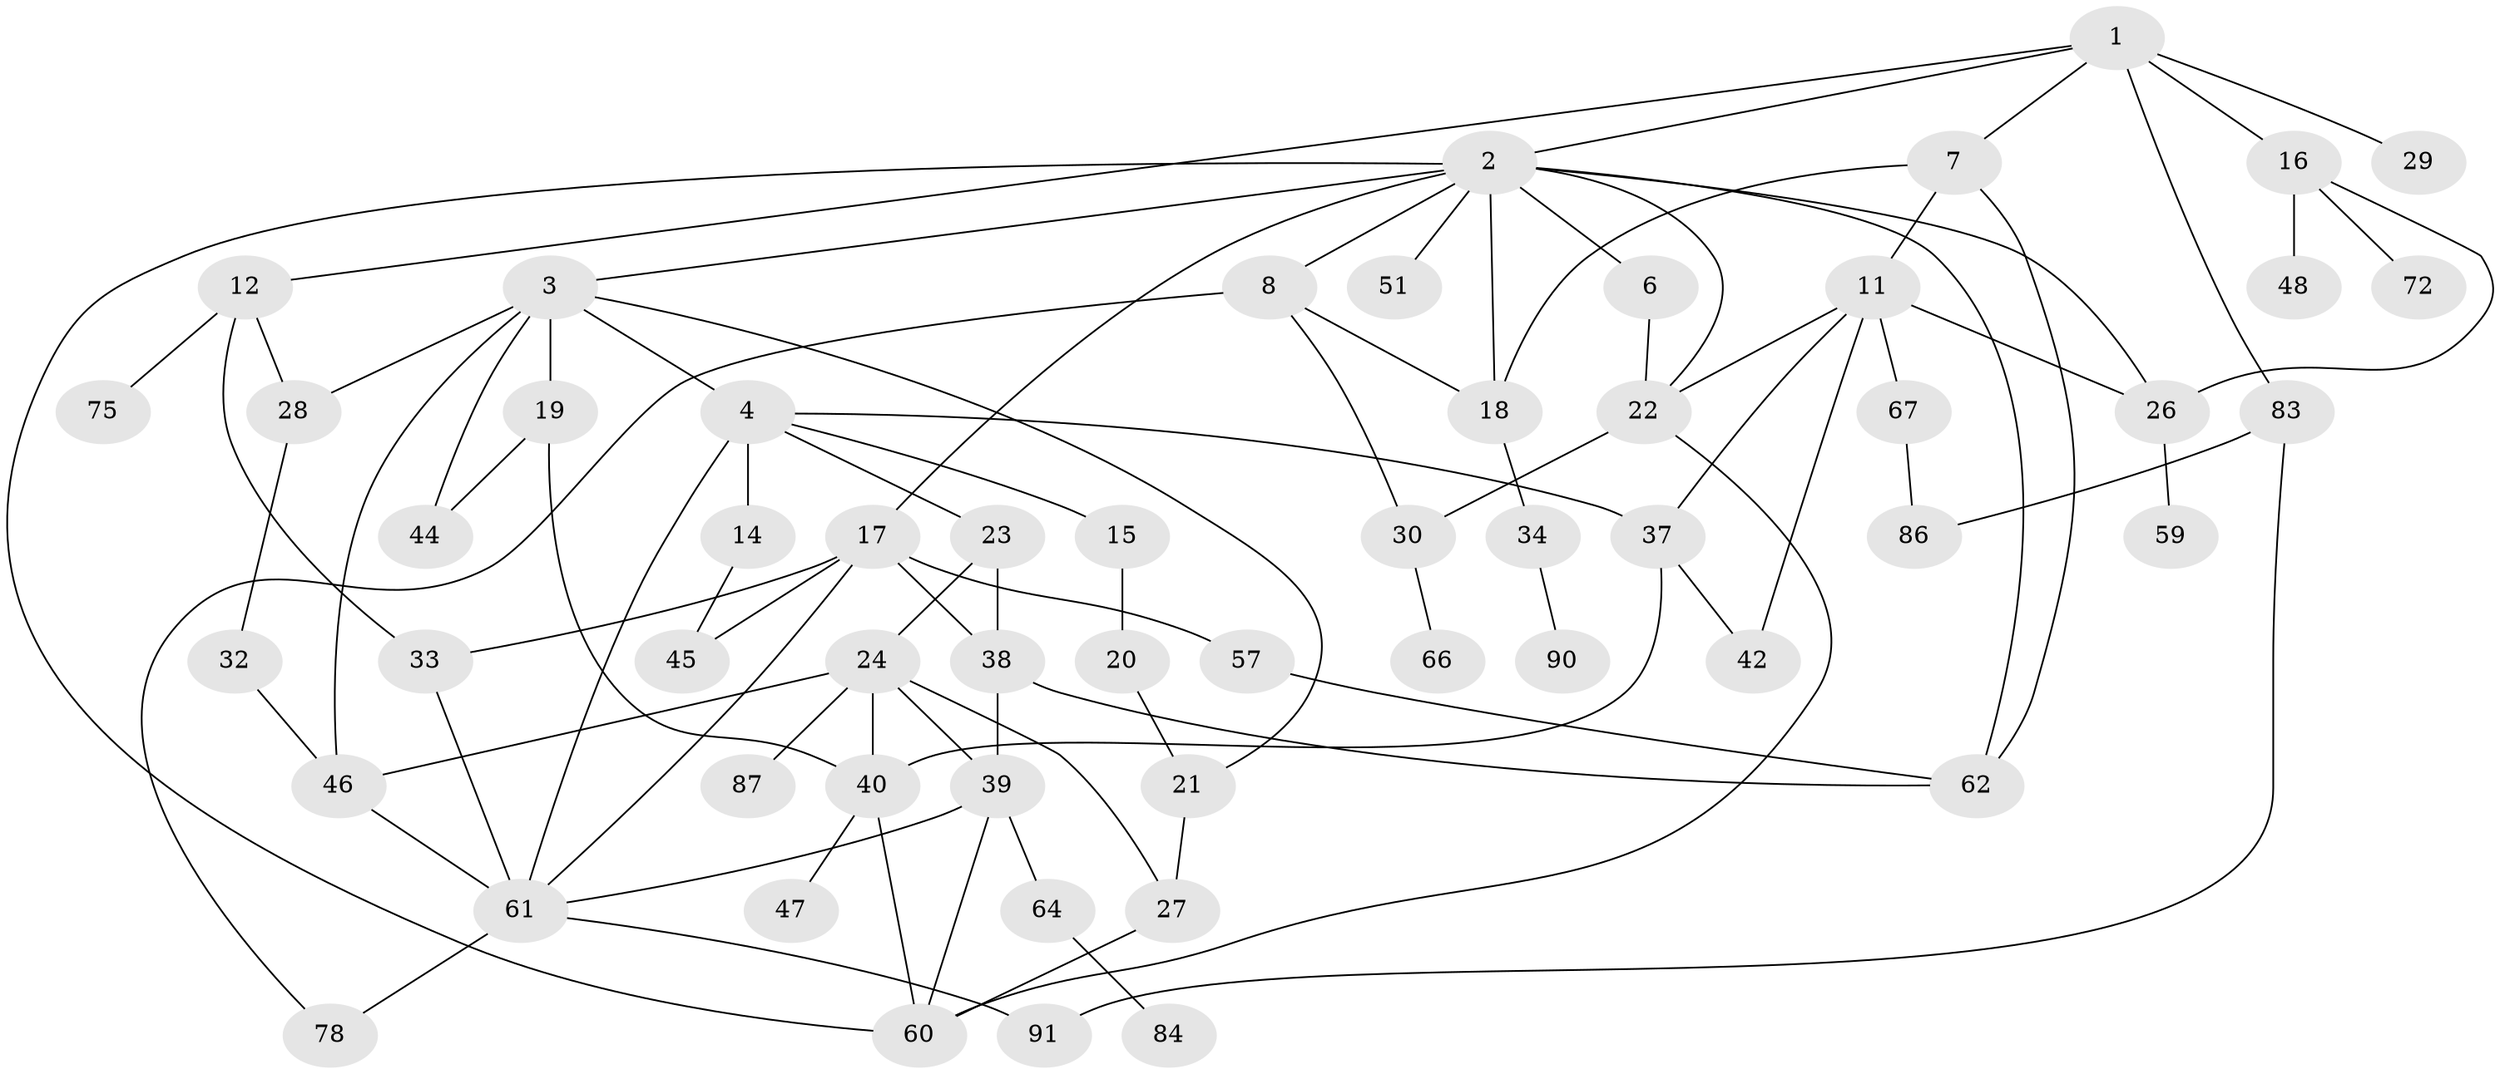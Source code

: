 // Generated by graph-tools (version 1.1) at 2025/23/03/03/25 07:23:34]
// undirected, 56 vertices, 90 edges
graph export_dot {
graph [start="1"]
  node [color=gray90,style=filled];
  1 [super="+50"];
  2 [super="+5"];
  3 [super="+9"];
  4 [super="+10"];
  6;
  7 [super="+43"];
  8 [super="+80"];
  11 [super="+56"];
  12 [super="+13"];
  14 [super="+65"];
  15;
  16 [super="+31"];
  17 [super="+25"];
  18 [super="+36"];
  19;
  20 [super="+69"];
  21 [super="+35"];
  22 [super="+92"];
  23;
  24 [super="+55"];
  26 [super="+77"];
  27 [super="+41"];
  28 [super="+71"];
  29;
  30 [super="+49"];
  32 [super="+74"];
  33 [super="+53"];
  34 [super="+82"];
  37 [super="+81"];
  38 [super="+89"];
  39 [super="+79"];
  40;
  42 [super="+54"];
  44 [super="+58"];
  45;
  46 [super="+63"];
  47 [super="+52"];
  48;
  51;
  57;
  59;
  60 [super="+85"];
  61 [super="+73"];
  62 [super="+76"];
  64 [super="+68"];
  66;
  67 [super="+70"];
  72;
  75;
  78;
  83 [super="+88"];
  84;
  86;
  87;
  90;
  91;
  1 -- 2;
  1 -- 7;
  1 -- 12;
  1 -- 16;
  1 -- 29;
  1 -- 83;
  2 -- 3;
  2 -- 17;
  2 -- 62;
  2 -- 18;
  2 -- 51;
  2 -- 6;
  2 -- 8;
  2 -- 26;
  2 -- 60;
  2 -- 22;
  3 -- 4 [weight=2];
  3 -- 21;
  3 -- 44;
  3 -- 46;
  3 -- 19;
  3 -- 28 [weight=2];
  4 -- 23;
  4 -- 14;
  4 -- 15;
  4 -- 61;
  4 -- 37;
  6 -- 22;
  7 -- 11;
  7 -- 62;
  7 -- 18;
  8 -- 78;
  8 -- 30;
  8 -- 18;
  11 -- 22;
  11 -- 37;
  11 -- 42;
  11 -- 26;
  11 -- 67;
  12 -- 75;
  12 -- 28;
  12 -- 33;
  14 -- 45;
  15 -- 20;
  16 -- 48;
  16 -- 72;
  16 -- 26;
  17 -- 61;
  17 -- 33;
  17 -- 45;
  17 -- 57;
  17 -- 38;
  18 -- 34;
  19 -- 40;
  19 -- 44;
  20 -- 21;
  21 -- 27;
  22 -- 30;
  22 -- 60;
  23 -- 24;
  23 -- 38;
  24 -- 40;
  24 -- 39;
  24 -- 27;
  24 -- 87;
  24 -- 46;
  26 -- 59;
  27 -- 60;
  28 -- 32;
  30 -- 66;
  32 -- 46;
  33 -- 61;
  34 -- 90;
  37 -- 40;
  37 -- 42;
  38 -- 39;
  38 -- 62;
  39 -- 64;
  39 -- 60;
  39 -- 61;
  40 -- 47;
  40 -- 60;
  46 -- 61;
  57 -- 62;
  61 -- 78;
  61 -- 91;
  64 -- 84;
  67 -- 86;
  83 -- 86;
  83 -- 91;
}
